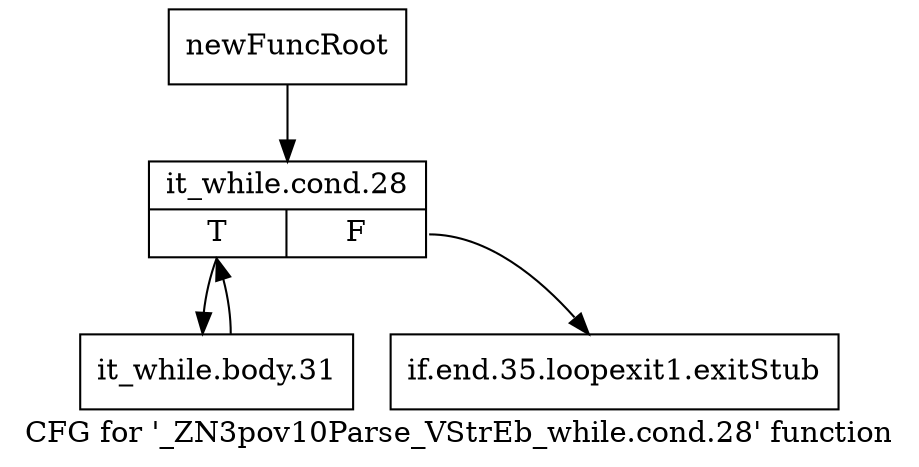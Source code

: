 digraph "CFG for '_ZN3pov10Parse_VStrEb_while.cond.28' function" {
	label="CFG for '_ZN3pov10Parse_VStrEb_while.cond.28' function";

	Node0x2835700 [shape=record,label="{newFuncRoot}"];
	Node0x2835700 -> Node0x28357a0;
	Node0x2835750 [shape=record,label="{if.end.35.loopexit1.exitStub}"];
	Node0x28357a0 [shape=record,label="{it_while.cond.28|{<s0>T|<s1>F}}"];
	Node0x28357a0:s0 -> Node0x28357f0;
	Node0x28357a0:s1 -> Node0x2835750;
	Node0x28357f0 [shape=record,label="{it_while.body.31}"];
	Node0x28357f0 -> Node0x28357a0;
}
